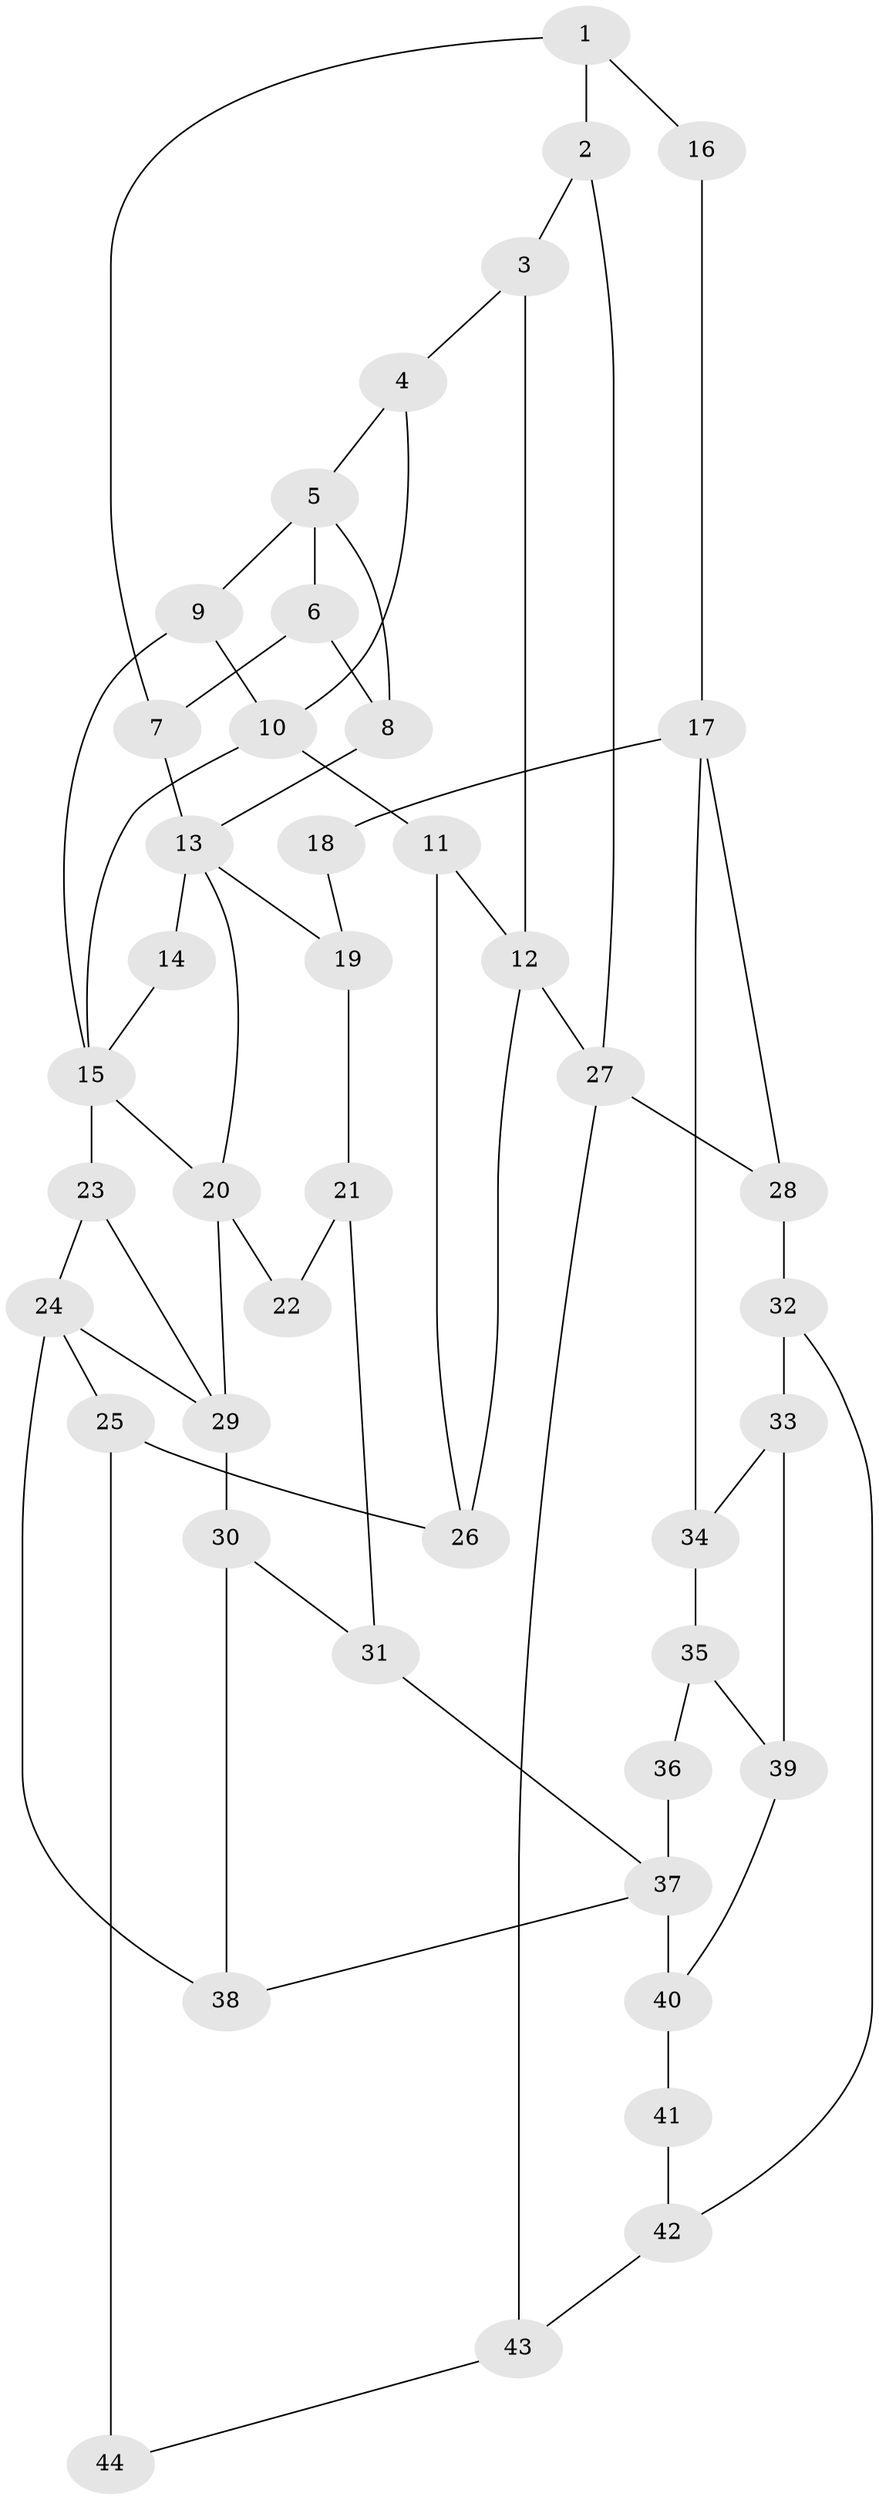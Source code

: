 // original degree distribution, {3: 0.022727272727272728, 5: 0.4318181818181818, 6: 0.26136363636363635, 4: 0.2840909090909091}
// Generated by graph-tools (version 1.1) at 2025/38/03/09/25 02:38:52]
// undirected, 44 vertices, 69 edges
graph export_dot {
graph [start="1"]
  node [color=gray90,style=filled];
  1;
  2;
  3;
  4;
  5;
  6;
  7;
  8;
  9;
  10;
  11;
  12;
  13;
  14;
  15;
  16;
  17;
  18;
  19;
  20;
  21;
  22;
  23;
  24;
  25;
  26;
  27;
  28;
  29;
  30;
  31;
  32;
  33;
  34;
  35;
  36;
  37;
  38;
  39;
  40;
  41;
  42;
  43;
  44;
  1 -- 2 [weight=2.0];
  1 -- 7 [weight=1.0];
  1 -- 16 [weight=2.0];
  2 -- 3 [weight=1.0];
  2 -- 27 [weight=1.0];
  3 -- 4 [weight=1.0];
  3 -- 12 [weight=2.0];
  4 -- 5 [weight=1.0];
  4 -- 10 [weight=1.0];
  5 -- 6 [weight=1.0];
  5 -- 8 [weight=1.0];
  5 -- 9 [weight=1.0];
  6 -- 7 [weight=1.0];
  6 -- 8 [weight=1.0];
  7 -- 13 [weight=1.0];
  8 -- 13 [weight=1.0];
  9 -- 10 [weight=1.0];
  9 -- 15 [weight=1.0];
  10 -- 11 [weight=1.0];
  10 -- 15 [weight=1.0];
  11 -- 12 [weight=1.0];
  11 -- 26 [weight=1.0];
  12 -- 26 [weight=3.0];
  12 -- 27 [weight=1.0];
  13 -- 14 [weight=2.0];
  13 -- 19 [weight=1.0];
  13 -- 20 [weight=1.0];
  14 -- 15 [weight=1.0];
  15 -- 20 [weight=1.0];
  15 -- 23 [weight=1.0];
  16 -- 17 [weight=2.0];
  17 -- 18 [weight=2.0];
  17 -- 28 [weight=1.0];
  17 -- 34 [weight=1.0];
  18 -- 19 [weight=1.0];
  19 -- 21 [weight=1.0];
  20 -- 22 [weight=2.0];
  20 -- 29 [weight=2.0];
  21 -- 22 [weight=1.0];
  21 -- 31 [weight=1.0];
  23 -- 24 [weight=1.0];
  23 -- 29 [weight=1.0];
  24 -- 25 [weight=2.0];
  24 -- 29 [weight=1.0];
  24 -- 38 [weight=1.0];
  25 -- 26 [weight=2.0];
  25 -- 44 [weight=2.0];
  27 -- 28 [weight=1.0];
  27 -- 43 [weight=1.0];
  28 -- 32 [weight=1.0];
  29 -- 30 [weight=2.0];
  30 -- 31 [weight=1.0];
  30 -- 38 [weight=1.0];
  31 -- 37 [weight=1.0];
  32 -- 33 [weight=4.0];
  32 -- 42 [weight=1.0];
  33 -- 34 [weight=1.0];
  33 -- 39 [weight=1.0];
  34 -- 35 [weight=1.0];
  35 -- 36 [weight=1.0];
  35 -- 39 [weight=1.0];
  36 -- 37 [weight=2.0];
  37 -- 38 [weight=1.0];
  37 -- 40 [weight=2.0];
  39 -- 40 [weight=1.0];
  40 -- 41 [weight=2.0];
  41 -- 42 [weight=1.0];
  42 -- 43 [weight=1.0];
  43 -- 44 [weight=1.0];
}
